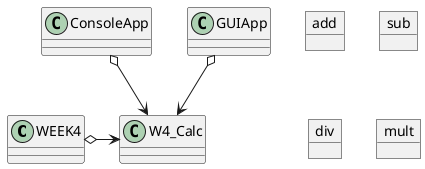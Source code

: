 @startuml

class WEEK4
class ConsoleApp
class GUIApp
class W4_Calc

object add
object sub
object div
object mult

WEEK4 o-> W4_Calc

ConsoleApp o--> W4_Calc
GUIApp o--> W4_Calc


@enduml